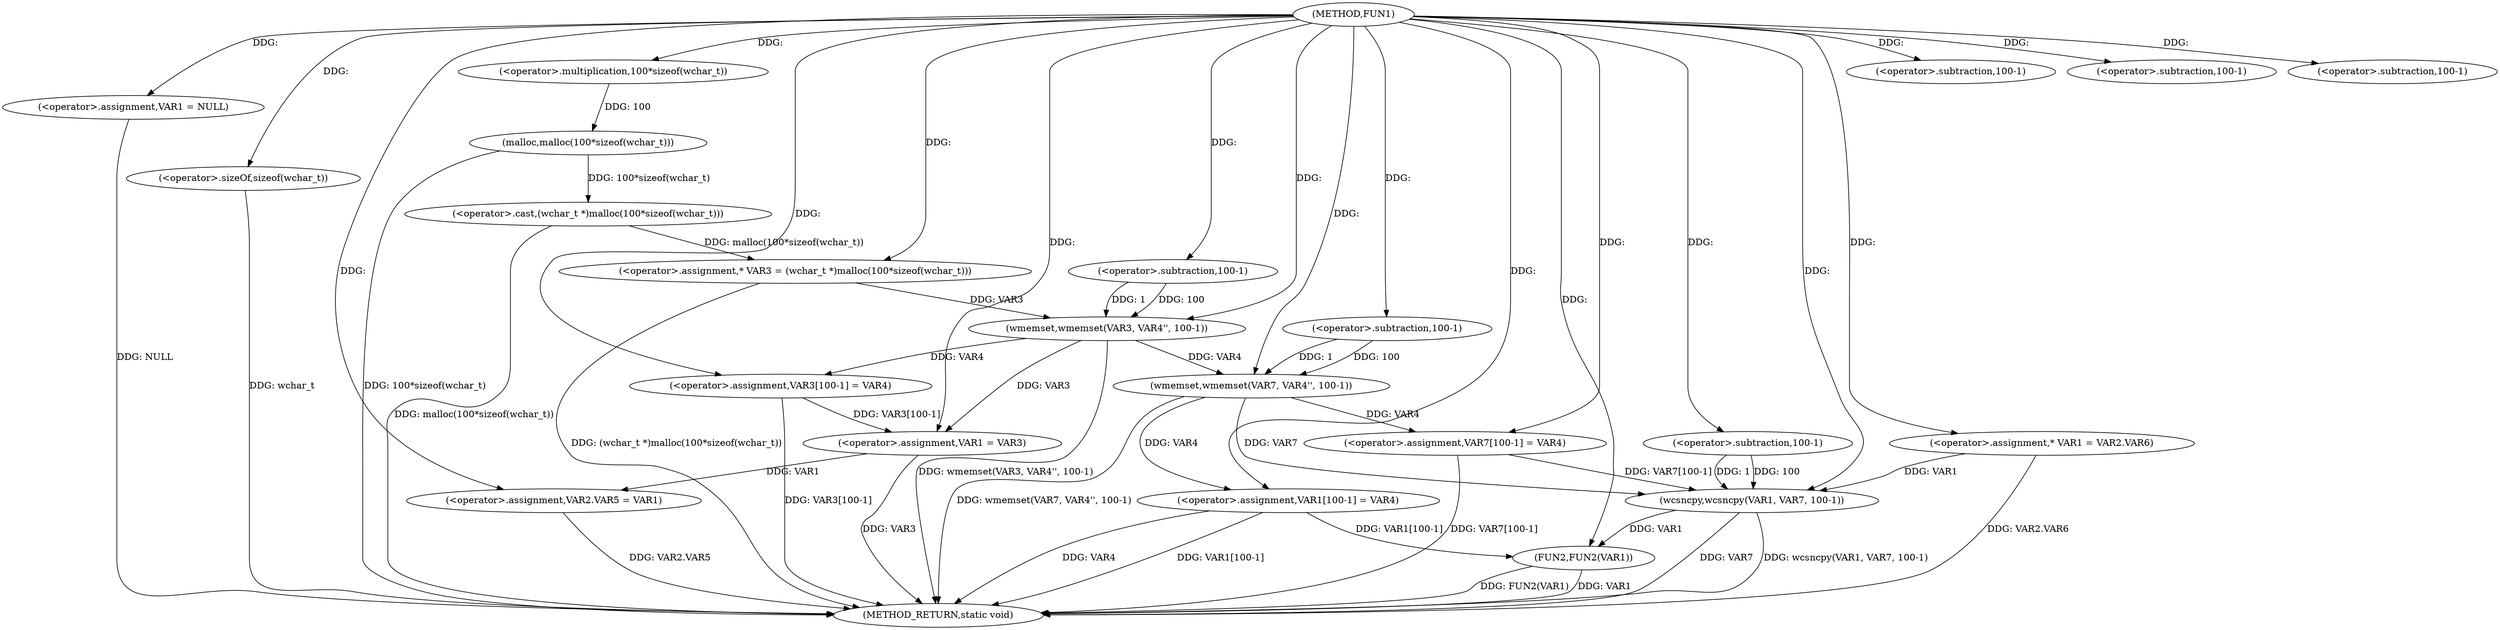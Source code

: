 digraph FUN1 {  
"1000100" [label = "(METHOD,FUN1)" ]
"1000176" [label = "(METHOD_RETURN,static void)" ]
"1000104" [label = "(<operator>.assignment,VAR1 = NULL)" ]
"1000109" [label = "(<operator>.assignment,* VAR3 = (wchar_t *)malloc(100*sizeof(wchar_t)))" ]
"1000111" [label = "(<operator>.cast,(wchar_t *)malloc(100*sizeof(wchar_t)))" ]
"1000113" [label = "(malloc,malloc(100*sizeof(wchar_t)))" ]
"1000114" [label = "(<operator>.multiplication,100*sizeof(wchar_t))" ]
"1000116" [label = "(<operator>.sizeOf,sizeof(wchar_t))" ]
"1000118" [label = "(wmemset,wmemset(VAR3, VAR4'', 100-1))" ]
"1000121" [label = "(<operator>.subtraction,100-1)" ]
"1000124" [label = "(<operator>.assignment,VAR3[100-1] = VAR4)" ]
"1000127" [label = "(<operator>.subtraction,100-1)" ]
"1000131" [label = "(<operator>.assignment,VAR1 = VAR3)" ]
"1000134" [label = "(<operator>.assignment,VAR2.VAR5 = VAR1)" ]
"1000141" [label = "(<operator>.assignment,* VAR1 = VAR2.VAR6)" ]
"1000148" [label = "(wmemset,wmemset(VAR7, VAR4'', 100-1))" ]
"1000151" [label = "(<operator>.subtraction,100-1)" ]
"1000154" [label = "(<operator>.assignment,VAR7[100-1] = VAR4)" ]
"1000157" [label = "(<operator>.subtraction,100-1)" ]
"1000161" [label = "(wcsncpy,wcsncpy(VAR1, VAR7, 100-1))" ]
"1000164" [label = "(<operator>.subtraction,100-1)" ]
"1000167" [label = "(<operator>.assignment,VAR1[100-1] = VAR4)" ]
"1000170" [label = "(<operator>.subtraction,100-1)" ]
"1000174" [label = "(FUN2,FUN2(VAR1))" ]
  "1000116" -> "1000176"  [ label = "DDG: wchar_t"] 
  "1000167" -> "1000176"  [ label = "DDG: VAR1[100-1]"] 
  "1000124" -> "1000176"  [ label = "DDG: VAR3[100-1]"] 
  "1000113" -> "1000176"  [ label = "DDG: 100*sizeof(wchar_t)"] 
  "1000148" -> "1000176"  [ label = "DDG: wmemset(VAR7, VAR4'', 100-1)"] 
  "1000118" -> "1000176"  [ label = "DDG: wmemset(VAR3, VAR4'', 100-1)"] 
  "1000131" -> "1000176"  [ label = "DDG: VAR3"] 
  "1000141" -> "1000176"  [ label = "DDG: VAR2.VAR6"] 
  "1000161" -> "1000176"  [ label = "DDG: VAR7"] 
  "1000154" -> "1000176"  [ label = "DDG: VAR7[100-1]"] 
  "1000134" -> "1000176"  [ label = "DDG: VAR2.VAR5"] 
  "1000111" -> "1000176"  [ label = "DDG: malloc(100*sizeof(wchar_t))"] 
  "1000167" -> "1000176"  [ label = "DDG: VAR4"] 
  "1000109" -> "1000176"  [ label = "DDG: (wchar_t *)malloc(100*sizeof(wchar_t))"] 
  "1000161" -> "1000176"  [ label = "DDG: wcsncpy(VAR1, VAR7, 100-1)"] 
  "1000174" -> "1000176"  [ label = "DDG: FUN2(VAR1)"] 
  "1000104" -> "1000176"  [ label = "DDG: NULL"] 
  "1000174" -> "1000176"  [ label = "DDG: VAR1"] 
  "1000100" -> "1000104"  [ label = "DDG: "] 
  "1000111" -> "1000109"  [ label = "DDG: malloc(100*sizeof(wchar_t))"] 
  "1000100" -> "1000109"  [ label = "DDG: "] 
  "1000113" -> "1000111"  [ label = "DDG: 100*sizeof(wchar_t)"] 
  "1000114" -> "1000113"  [ label = "DDG: 100"] 
  "1000100" -> "1000114"  [ label = "DDG: "] 
  "1000100" -> "1000116"  [ label = "DDG: "] 
  "1000109" -> "1000118"  [ label = "DDG: VAR3"] 
  "1000100" -> "1000118"  [ label = "DDG: "] 
  "1000121" -> "1000118"  [ label = "DDG: 100"] 
  "1000121" -> "1000118"  [ label = "DDG: 1"] 
  "1000100" -> "1000121"  [ label = "DDG: "] 
  "1000118" -> "1000124"  [ label = "DDG: VAR4"] 
  "1000100" -> "1000124"  [ label = "DDG: "] 
  "1000100" -> "1000127"  [ label = "DDG: "] 
  "1000124" -> "1000131"  [ label = "DDG: VAR3[100-1]"] 
  "1000118" -> "1000131"  [ label = "DDG: VAR3"] 
  "1000100" -> "1000131"  [ label = "DDG: "] 
  "1000131" -> "1000134"  [ label = "DDG: VAR1"] 
  "1000100" -> "1000134"  [ label = "DDG: "] 
  "1000100" -> "1000141"  [ label = "DDG: "] 
  "1000100" -> "1000148"  [ label = "DDG: "] 
  "1000118" -> "1000148"  [ label = "DDG: VAR4"] 
  "1000151" -> "1000148"  [ label = "DDG: 100"] 
  "1000151" -> "1000148"  [ label = "DDG: 1"] 
  "1000100" -> "1000151"  [ label = "DDG: "] 
  "1000148" -> "1000154"  [ label = "DDG: VAR4"] 
  "1000100" -> "1000154"  [ label = "DDG: "] 
  "1000100" -> "1000157"  [ label = "DDG: "] 
  "1000141" -> "1000161"  [ label = "DDG: VAR1"] 
  "1000100" -> "1000161"  [ label = "DDG: "] 
  "1000154" -> "1000161"  [ label = "DDG: VAR7[100-1]"] 
  "1000148" -> "1000161"  [ label = "DDG: VAR7"] 
  "1000164" -> "1000161"  [ label = "DDG: 100"] 
  "1000164" -> "1000161"  [ label = "DDG: 1"] 
  "1000100" -> "1000164"  [ label = "DDG: "] 
  "1000100" -> "1000167"  [ label = "DDG: "] 
  "1000148" -> "1000167"  [ label = "DDG: VAR4"] 
  "1000100" -> "1000170"  [ label = "DDG: "] 
  "1000167" -> "1000174"  [ label = "DDG: VAR1[100-1]"] 
  "1000161" -> "1000174"  [ label = "DDG: VAR1"] 
  "1000100" -> "1000174"  [ label = "DDG: "] 
}
